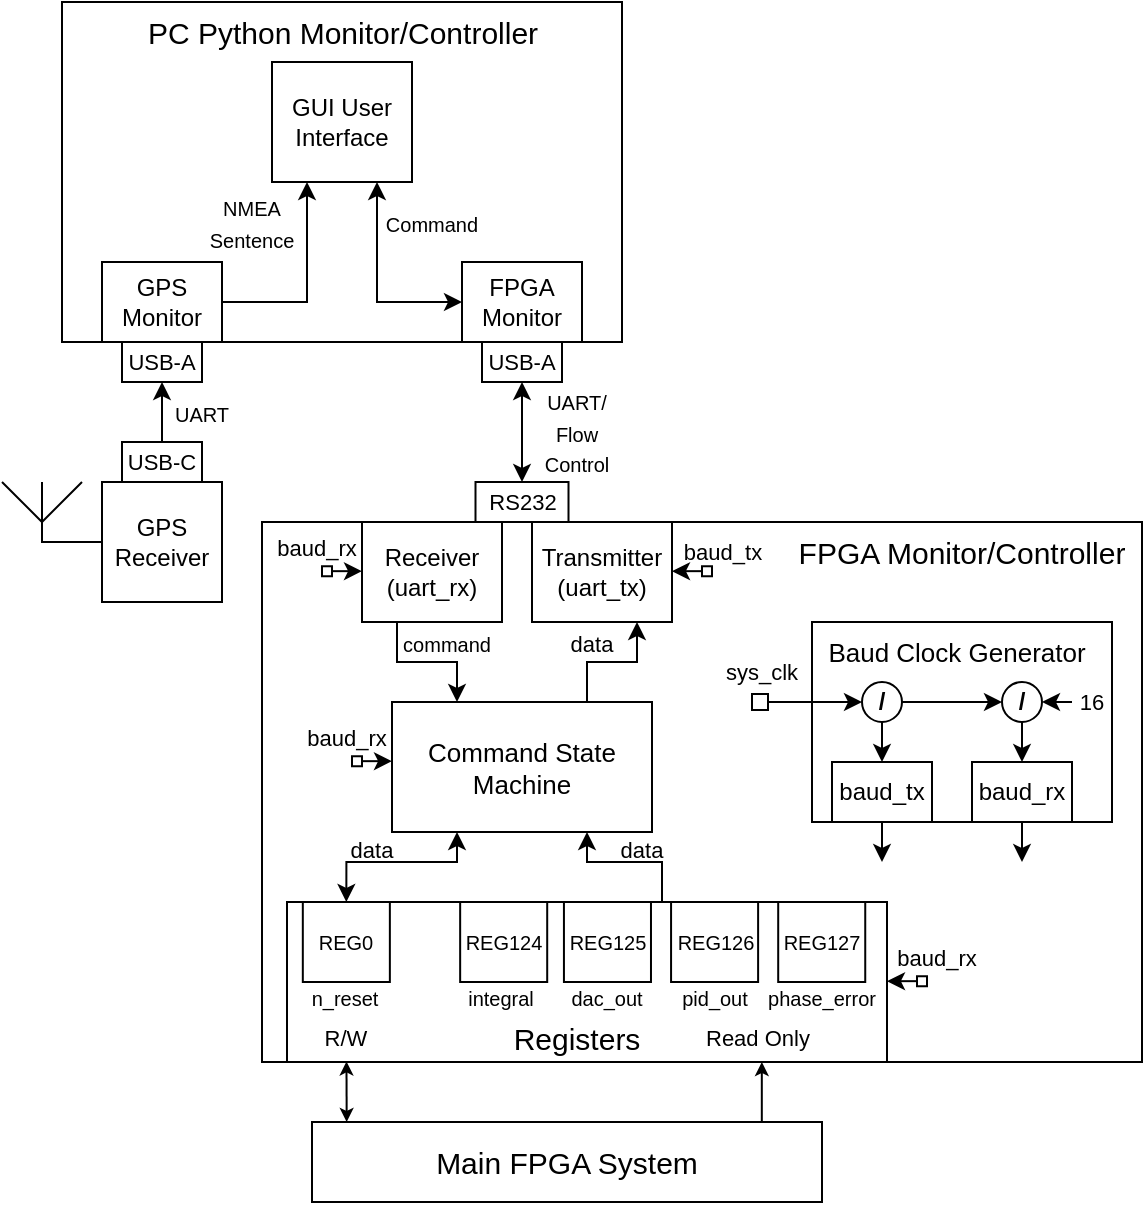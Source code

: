 <mxfile version="17.1.3" type="device"><diagram id="Q2xl_nMgKoWwQOcXoqwe" name="monitor-pc-fpga"><mxGraphModel dx="1022" dy="941" grid="1" gridSize="10" guides="1" tooltips="1" connect="1" arrows="1" fold="1" page="1" pageScale="1" pageWidth="850" pageHeight="1100" math="0" shadow="0"><root><mxCell id="0"/><mxCell id="1" parent="0"/><mxCell id="6ZrjvIvH9Wqm8X954624-13" style="edgeStyle=none;rounded=0;orthogonalLoop=1;jettySize=auto;html=1;fontSize=15;exitX=0.5;exitY=0;exitDx=0;exitDy=0;entryX=0.5;entryY=1;entryDx=0;entryDy=0;" edge="1" parent="1" source="6ZrjvIvH9Wqm8X954624-52" target="6ZrjvIvH9Wqm8X954624-51"><mxGeometry relative="1" as="geometry"><mxPoint x="180" y="240" as="sourcePoint"/><mxPoint x="210" y="270" as="targetPoint"/></mxGeometry></mxCell><mxCell id="6ZrjvIvH9Wqm8X954624-15" value="&lt;font style=&quot;font-size: 10px&quot;&gt;UART&lt;/font&gt;" style="text;html=1;strokeColor=none;fillColor=none;align=center;verticalAlign=middle;whiteSpace=wrap;rounded=0;fontSize=13;" vertex="1" parent="1"><mxGeometry x="110" y="240" width="40" height="10" as="geometry"/></mxCell><mxCell id="6ZrjvIvH9Wqm8X954624-26" value="&lt;font style=&quot;font-size: 15px&quot;&gt;&lt;br&gt;&lt;br&gt;&lt;br&gt;&lt;br&gt;&lt;br&gt;&lt;/font&gt;" style="rounded=0;whiteSpace=wrap;html=1;fontSize=10;" vertex="1" parent="1"><mxGeometry x="160" y="300" width="440" height="270" as="geometry"/></mxCell><mxCell id="6ZrjvIvH9Wqm8X954624-46" value="FPGA Monitor/Controller" style="text;html=1;strokeColor=none;fillColor=none;align=center;verticalAlign=middle;whiteSpace=wrap;rounded=0;fontSize=15;" vertex="1" parent="1"><mxGeometry x="420" y="300" width="180" height="30" as="geometry"/></mxCell><mxCell id="6ZrjvIvH9Wqm8X954624-48" value="" style="group" vertex="1" connectable="0" parent="1"><mxGeometry x="162.5" y="490" width="310" height="80" as="geometry"/></mxCell><mxCell id="6ZrjvIvH9Wqm8X954624-42" value="" style="rounded=0;whiteSpace=wrap;html=1;fontSize=13;" vertex="1" parent="6ZrjvIvH9Wqm8X954624-48"><mxGeometry x="10.0" width="300" height="80" as="geometry"/></mxCell><mxCell id="6ZrjvIvH9Wqm8X954624-29" value="REG127" style="rounded=0;whiteSpace=wrap;html=1;fontSize=10;" vertex="1" parent="6ZrjvIvH9Wqm8X954624-48"><mxGeometry x="255.599" width="43.521" height="40" as="geometry"/></mxCell><mxCell id="6ZrjvIvH9Wqm8X954624-31" value="REG126" style="rounded=0;whiteSpace=wrap;html=1;fontSize=10;" vertex="1" parent="6ZrjvIvH9Wqm8X954624-48"><mxGeometry x="202.036" width="43.521" height="40" as="geometry"/></mxCell><mxCell id="6ZrjvIvH9Wqm8X954624-32" value="REG125" style="rounded=0;whiteSpace=wrap;html=1;fontSize=10;" vertex="1" parent="6ZrjvIvH9Wqm8X954624-48"><mxGeometry x="148.472" width="43.521" height="40" as="geometry"/></mxCell><mxCell id="6ZrjvIvH9Wqm8X954624-33" value="REG124" style="rounded=0;whiteSpace=wrap;html=1;fontSize=10;" vertex="1" parent="6ZrjvIvH9Wqm8X954624-48"><mxGeometry x="96.582" width="43.521" height="40" as="geometry"/></mxCell><mxCell id="6ZrjvIvH9Wqm8X954624-34" value="&lt;font style=&quot;font-size: 10px;&quot;&gt;REG0&lt;/font&gt;" style="rounded=0;whiteSpace=wrap;html=1;fontSize=10;" vertex="1" parent="6ZrjvIvH9Wqm8X954624-48"><mxGeometry x="17.91" width="43.521" height="40" as="geometry"/></mxCell><mxCell id="6ZrjvIvH9Wqm8X954624-36" value="&lt;font style=&quot;font-size: 10px;&quot;&gt;n_reset&lt;/font&gt;" style="text;html=1;strokeColor=none;fillColor=none;align=center;verticalAlign=middle;whiteSpace=wrap;rounded=0;fontSize=10;" vertex="1" parent="6ZrjvIvH9Wqm8X954624-48"><mxGeometry x="22.932" y="40" width="33.477" height="16" as="geometry"/></mxCell><mxCell id="6ZrjvIvH9Wqm8X954624-37" value="&lt;font style=&quot;font-size: 10px;&quot;&gt;phase_error&lt;/font&gt;" style="text;html=1;strokeColor=none;fillColor=none;align=center;verticalAlign=middle;whiteSpace=wrap;rounded=0;fontSize=10;" vertex="1" parent="6ZrjvIvH9Wqm8X954624-48"><mxGeometry x="250.578" y="40" width="53.564" height="16" as="geometry"/></mxCell><mxCell id="6ZrjvIvH9Wqm8X954624-38" value="&lt;span style=&quot;font-size: 10px;&quot;&gt;pid_out&lt;/span&gt;" style="text;html=1;strokeColor=none;fillColor=none;align=center;verticalAlign=middle;whiteSpace=wrap;rounded=0;fontSize=10;" vertex="1" parent="6ZrjvIvH9Wqm8X954624-48"><mxGeometry x="207.057" y="40" width="33.477" height="16" as="geometry"/></mxCell><mxCell id="6ZrjvIvH9Wqm8X954624-39" value="&lt;span style=&quot;font-size: 10px;&quot;&gt;dac_out&lt;/span&gt;" style="text;html=1;strokeColor=none;fillColor=none;align=center;verticalAlign=middle;whiteSpace=wrap;rounded=0;fontSize=10;" vertex="1" parent="6ZrjvIvH9Wqm8X954624-48"><mxGeometry x="152.657" y="40" width="35.151" height="16" as="geometry"/></mxCell><mxCell id="6ZrjvIvH9Wqm8X954624-40" value="&lt;span style=&quot;font-size: 10px;&quot;&gt;integral&lt;/span&gt;" style="text;html=1;strokeColor=none;fillColor=none;align=center;verticalAlign=middle;whiteSpace=wrap;rounded=0;fontSize=10;" vertex="1" parent="6ZrjvIvH9Wqm8X954624-48"><mxGeometry x="99.093" y="40" width="35.151" height="16" as="geometry"/></mxCell><mxCell id="6ZrjvIvH9Wqm8X954624-41" value="" style="shape=image;html=1;verticalAlign=top;verticalLabelPosition=bottom;labelBackgroundColor=#ffffff;imageAspect=0;aspect=fixed;image=https://cdn4.iconfinder.com/data/icons/essential-app-1/16/dot-more-menu-hide-128.png;fontSize=13;" vertex="1" parent="6ZrjvIvH9Wqm8X954624-48"><mxGeometry x="69.8" y="8.4" width="16.042" height="16.042" as="geometry"/></mxCell><mxCell id="6ZrjvIvH9Wqm8X954624-43" value="Read Only" style="text;html=1;strokeColor=none;fillColor=none;align=center;verticalAlign=middle;whiteSpace=wrap;rounded=0;fontSize=11;" vertex="1" parent="6ZrjvIvH9Wqm8X954624-48"><mxGeometry x="218.942" y="60" width="54.401" height="16" as="geometry"/></mxCell><mxCell id="6ZrjvIvH9Wqm8X954624-44" value="R/W" style="text;html=1;strokeColor=none;fillColor=none;align=center;verticalAlign=middle;whiteSpace=wrap;rounded=0;fontSize=11;" vertex="1" parent="6ZrjvIvH9Wqm8X954624-48"><mxGeometry x="12.474" y="60" width="54.401" height="16" as="geometry"/></mxCell><mxCell id="6ZrjvIvH9Wqm8X954624-45" value="&lt;font style=&quot;font-size: 15px&quot;&gt;Registers&lt;/font&gt;" style="text;html=1;strokeColor=none;fillColor=none;align=center;verticalAlign=middle;whiteSpace=wrap;rounded=0;fontSize=13;" vertex="1" parent="6ZrjvIvH9Wqm8X954624-48"><mxGeometry x="127.716" y="56" width="54.568" height="24" as="geometry"/></mxCell><mxCell id="6ZrjvIvH9Wqm8X954624-49" value="" style="group" vertex="1" connectable="0" parent="1"><mxGeometry x="60" y="40" width="280" height="170" as="geometry"/></mxCell><mxCell id="6ZrjvIvH9Wqm8X954624-8" value="&lt;br&gt;&lt;br&gt;&lt;br&gt;&lt;br&gt;&lt;br&gt;&lt;br&gt;&lt;br&gt;&lt;br&gt;&lt;br&gt;" style="rounded=0;whiteSpace=wrap;html=1;" vertex="1" parent="6ZrjvIvH9Wqm8X954624-49"><mxGeometry width="280" height="170" as="geometry"/></mxCell><mxCell id="6ZrjvIvH9Wqm8X954624-9" value="GUI User Interface" style="rounded=0;whiteSpace=wrap;html=1;" vertex="1" parent="6ZrjvIvH9Wqm8X954624-49"><mxGeometry x="105" y="30" width="70" height="60" as="geometry"/></mxCell><mxCell id="6ZrjvIvH9Wqm8X954624-19" style="edgeStyle=orthogonalEdgeStyle;rounded=0;orthogonalLoop=1;jettySize=auto;html=1;entryX=0.25;entryY=1;entryDx=0;entryDy=0;fontSize=10;exitX=1;exitY=0.5;exitDx=0;exitDy=0;" edge="1" parent="6ZrjvIvH9Wqm8X954624-49" source="6ZrjvIvH9Wqm8X954624-10" target="6ZrjvIvH9Wqm8X954624-9"><mxGeometry relative="1" as="geometry"><Array as="points"/></mxGeometry></mxCell><mxCell id="6ZrjvIvH9Wqm8X954624-10" value="GPS Monitor" style="rounded=0;whiteSpace=wrap;html=1;" vertex="1" parent="6ZrjvIvH9Wqm8X954624-49"><mxGeometry x="20" y="130" width="60" height="40" as="geometry"/></mxCell><mxCell id="6ZrjvIvH9Wqm8X954624-11" value="FPGA Monitor" style="rounded=0;whiteSpace=wrap;html=1;" vertex="1" parent="6ZrjvIvH9Wqm8X954624-49"><mxGeometry x="200" y="130" width="60" height="40" as="geometry"/></mxCell><mxCell id="6ZrjvIvH9Wqm8X954624-21" style="edgeStyle=orthogonalEdgeStyle;rounded=0;orthogonalLoop=1;jettySize=auto;html=1;exitX=0.75;exitY=1;exitDx=0;exitDy=0;entryX=0;entryY=0.5;entryDx=0;entryDy=0;fontSize=10;startArrow=classic;startFill=1;" edge="1" parent="6ZrjvIvH9Wqm8X954624-49" source="6ZrjvIvH9Wqm8X954624-9" target="6ZrjvIvH9Wqm8X954624-11"><mxGeometry relative="1" as="geometry"><Array as="points"><mxPoint x="158" y="150"/></Array></mxGeometry></mxCell><mxCell id="6ZrjvIvH9Wqm8X954624-20" value="&lt;font style=&quot;font-size: 10px&quot;&gt;NMEA &lt;br&gt;Sentence&lt;/font&gt;" style="text;html=1;strokeColor=none;fillColor=none;align=center;verticalAlign=middle;whiteSpace=wrap;rounded=0;fontSize=13;" vertex="1" parent="6ZrjvIvH9Wqm8X954624-49"><mxGeometry x="80" y="100" width="30" height="20" as="geometry"/></mxCell><mxCell id="6ZrjvIvH9Wqm8X954624-23" value="&lt;span style=&quot;font-size: 10px&quot;&gt;Command&lt;/span&gt;" style="text;html=1;strokeColor=none;fillColor=none;align=center;verticalAlign=middle;whiteSpace=wrap;rounded=0;fontSize=13;" vertex="1" parent="6ZrjvIvH9Wqm8X954624-49"><mxGeometry x="160" y="100" width="50" height="20" as="geometry"/></mxCell><mxCell id="6ZrjvIvH9Wqm8X954624-47" value="PC Python Monitor/Controller" style="text;html=1;strokeColor=none;fillColor=none;align=center;verticalAlign=middle;whiteSpace=wrap;rounded=0;fontSize=15;" vertex="1" parent="6ZrjvIvH9Wqm8X954624-49"><mxGeometry x="31.25" width="218.75" height="30" as="geometry"/></mxCell><mxCell id="6ZrjvIvH9Wqm8X954624-51" value="&lt;font style=&quot;font-size: 11px&quot;&gt;USB-A&lt;/font&gt;" style="rounded=0;whiteSpace=wrap;html=1;fontSize=9;" vertex="1" parent="1"><mxGeometry x="90" y="210" width="40" height="20" as="geometry"/></mxCell><mxCell id="6ZrjvIvH9Wqm8X954624-53" value="" style="group" vertex="1" connectable="0" parent="1"><mxGeometry x="50" y="260" width="90" height="80" as="geometry"/></mxCell><mxCell id="6ZrjvIvH9Wqm8X954624-52" value="&lt;font style=&quot;font-size: 11px&quot;&gt;USB-C&lt;/font&gt;" style="rounded=0;whiteSpace=wrap;html=1;fontSize=9;" vertex="1" parent="6ZrjvIvH9Wqm8X954624-53"><mxGeometry x="40" width="40" height="20" as="geometry"/></mxCell><mxCell id="6ZrjvIvH9Wqm8X954624-1" value="GPS Receiver" style="rounded=0;whiteSpace=wrap;html=1;" vertex="1" parent="6ZrjvIvH9Wqm8X954624-53"><mxGeometry x="30" y="20" width="60" height="60" as="geometry"/></mxCell><mxCell id="6ZrjvIvH9Wqm8X954624-24" value="" style="endArrow=none;html=1;rounded=0;fontSize=10;entryX=0;entryY=0.5;entryDx=0;entryDy=0;" edge="1" parent="6ZrjvIvH9Wqm8X954624-53" target="6ZrjvIvH9Wqm8X954624-1"><mxGeometry width="50" height="50" relative="1" as="geometry"><mxPoint y="20" as="sourcePoint"/><mxPoint x="10" y="50" as="targetPoint"/><Array as="points"><mxPoint y="50"/></Array></mxGeometry></mxCell><mxCell id="6ZrjvIvH9Wqm8X954624-25" value="" style="endArrow=none;html=1;rounded=0;fontSize=10;" edge="1" parent="6ZrjvIvH9Wqm8X954624-53"><mxGeometry width="50" height="50" relative="1" as="geometry"><mxPoint x="-20" y="20" as="sourcePoint"/><mxPoint x="20" y="20" as="targetPoint"/><Array as="points"><mxPoint y="40"/></Array></mxGeometry></mxCell><mxCell id="6ZrjvIvH9Wqm8X954624-54" value="&lt;font style=&quot;font-size: 11px&quot;&gt;USB-A&lt;/font&gt;" style="rounded=0;whiteSpace=wrap;html=1;fontSize=9;" vertex="1" parent="1"><mxGeometry x="270" y="210" width="40" height="20" as="geometry"/></mxCell><mxCell id="6ZrjvIvH9Wqm8X954624-58" style="edgeStyle=orthogonalEdgeStyle;rounded=0;orthogonalLoop=1;jettySize=auto;html=1;exitX=0.5;exitY=0;exitDx=0;exitDy=0;entryX=0.5;entryY=1;entryDx=0;entryDy=0;fontSize=11;startArrow=classic;startFill=1;" edge="1" parent="1" source="6ZrjvIvH9Wqm8X954624-55" target="6ZrjvIvH9Wqm8X954624-54"><mxGeometry relative="1" as="geometry"/></mxCell><mxCell id="6ZrjvIvH9Wqm8X954624-55" value="&lt;font style=&quot;font-size: 11px&quot;&gt;RS232&lt;/font&gt;" style="rounded=0;whiteSpace=wrap;html=1;fontSize=9;rotation=0;" vertex="1" parent="1"><mxGeometry x="266.75" y="280" width="46.5" height="20" as="geometry"/></mxCell><mxCell id="6ZrjvIvH9Wqm8X954624-89" style="edgeStyle=orthogonalEdgeStyle;rounded=0;orthogonalLoop=1;jettySize=auto;html=1;exitX=0.75;exitY=1;exitDx=0;exitDy=0;entryX=0.75;entryY=0;entryDx=0;entryDy=0;fontSize=13;startArrow=classic;startFill=1;endArrow=none;endFill=0;" edge="1" parent="1" source="6ZrjvIvH9Wqm8X954624-56" target="6ZrjvIvH9Wqm8X954624-74"><mxGeometry relative="1" as="geometry"/></mxCell><mxCell id="6ZrjvIvH9Wqm8X954624-56" value="&lt;font style=&quot;font-size: 12px&quot;&gt;Transmitter (uart_tx)&lt;/font&gt;" style="rounded=0;whiteSpace=wrap;html=1;fontSize=11;" vertex="1" parent="1"><mxGeometry x="295" y="300" width="70" height="50" as="geometry"/></mxCell><mxCell id="6ZrjvIvH9Wqm8X954624-57" value="&lt;font style=&quot;font-size: 10px&quot;&gt;UART/&lt;br&gt;Flow Control&lt;/font&gt;" style="text;html=1;strokeColor=none;fillColor=none;align=center;verticalAlign=middle;whiteSpace=wrap;rounded=0;fontSize=13;" vertex="1" parent="1"><mxGeometry x="295" y="240" width="45" height="30" as="geometry"/></mxCell><mxCell id="6ZrjvIvH9Wqm8X954624-59" value="Receiver (uart_rx)" style="rounded=0;whiteSpace=wrap;html=1;fontSize=12;" vertex="1" parent="1"><mxGeometry x="210" y="300" width="70" height="50" as="geometry"/></mxCell><mxCell id="6ZrjvIvH9Wqm8X954624-88" style="edgeStyle=orthogonalEdgeStyle;rounded=0;orthogonalLoop=1;jettySize=auto;html=1;exitX=0.25;exitY=0;exitDx=0;exitDy=0;entryX=0.25;entryY=1;entryDx=0;entryDy=0;fontSize=13;startArrow=classic;startFill=1;endArrow=none;endFill=0;" edge="1" parent="1" source="6ZrjvIvH9Wqm8X954624-74" target="6ZrjvIvH9Wqm8X954624-59"><mxGeometry relative="1" as="geometry"/></mxCell><mxCell id="6ZrjvIvH9Wqm8X954624-90" style="edgeStyle=orthogonalEdgeStyle;rounded=0;orthogonalLoop=1;jettySize=auto;html=1;exitX=0.25;exitY=1;exitDx=0;exitDy=0;entryX=0.5;entryY=0;entryDx=0;entryDy=0;fontSize=13;startArrow=classic;startFill=1;endArrow=classic;endFill=1;" edge="1" parent="1" source="6ZrjvIvH9Wqm8X954624-74" target="6ZrjvIvH9Wqm8X954624-34"><mxGeometry relative="1" as="geometry"><Array as="points"><mxPoint x="258" y="470"/><mxPoint x="202" y="470"/></Array></mxGeometry></mxCell><mxCell id="6ZrjvIvH9Wqm8X954624-74" value="&lt;font style=&quot;font-size: 13px&quot;&gt;Command State Machine&lt;/font&gt;" style="rounded=0;whiteSpace=wrap;html=1;fontSize=12;" vertex="1" parent="1"><mxGeometry x="225" y="390" width="130" height="65" as="geometry"/></mxCell><mxCell id="6ZrjvIvH9Wqm8X954624-87" value="" style="group" vertex="1" connectable="0" parent="1"><mxGeometry x="395" y="350" width="190" height="100" as="geometry"/></mxCell><mxCell id="6ZrjvIvH9Wqm8X954624-63" value="" style="rounded=0;whiteSpace=wrap;html=1;fontSize=9;" vertex="1" parent="6ZrjvIvH9Wqm8X954624-87"><mxGeometry x="40" width="150" height="100" as="geometry"/></mxCell><mxCell id="6ZrjvIvH9Wqm8X954624-60" value="baud_rx" style="rounded=0;whiteSpace=wrap;html=1;fontSize=12;" vertex="1" parent="6ZrjvIvH9Wqm8X954624-87"><mxGeometry x="120" y="70" width="50" height="30" as="geometry"/></mxCell><mxCell id="6ZrjvIvH9Wqm8X954624-65" value="&lt;font style=&quot;font-size: 13px&quot;&gt;Baud Clock Generator&lt;/font&gt;" style="text;html=1;strokeColor=none;fillColor=none;align=center;verticalAlign=middle;whiteSpace=wrap;rounded=0;fontSize=9;" vertex="1" parent="6ZrjvIvH9Wqm8X954624-87"><mxGeometry x="40" width="145" height="30" as="geometry"/></mxCell><mxCell id="6ZrjvIvH9Wqm8X954624-75" value="baud_tx" style="rounded=0;whiteSpace=wrap;html=1;fontSize=12;" vertex="1" parent="6ZrjvIvH9Wqm8X954624-87"><mxGeometry x="50" y="70" width="50" height="30" as="geometry"/></mxCell><mxCell id="6ZrjvIvH9Wqm8X954624-80" style="edgeStyle=orthogonalEdgeStyle;rounded=0;orthogonalLoop=1;jettySize=auto;html=1;exitX=0;exitY=0.5;exitDx=0;exitDy=0;fontSize=12;startArrow=classic;startFill=1;endArrow=box;endFill=0;" edge="1" parent="6ZrjvIvH9Wqm8X954624-87" source="6ZrjvIvH9Wqm8X954624-76"><mxGeometry relative="1" as="geometry"><mxPoint x="10" y="40" as="targetPoint"/></mxGeometry></mxCell><mxCell id="6ZrjvIvH9Wqm8X954624-83" style="edgeStyle=orthogonalEdgeStyle;rounded=0;orthogonalLoop=1;jettySize=auto;html=1;exitX=0.5;exitY=1;exitDx=0;exitDy=0;entryX=0.5;entryY=0;entryDx=0;entryDy=0;fontSize=11;startArrow=none;startFill=0;endArrow=classic;endFill=1;" edge="1" parent="6ZrjvIvH9Wqm8X954624-87" source="6ZrjvIvH9Wqm8X954624-76" target="6ZrjvIvH9Wqm8X954624-75"><mxGeometry relative="1" as="geometry"/></mxCell><mxCell id="6ZrjvIvH9Wqm8X954624-76" value="&lt;b&gt;/&lt;/b&gt;" style="ellipse;whiteSpace=wrap;html=1;aspect=fixed;fontSize=12;" vertex="1" parent="6ZrjvIvH9Wqm8X954624-87"><mxGeometry x="65" y="30" width="20" height="20" as="geometry"/></mxCell><mxCell id="6ZrjvIvH9Wqm8X954624-84" style="edgeStyle=orthogonalEdgeStyle;rounded=0;orthogonalLoop=1;jettySize=auto;html=1;exitX=0.5;exitY=1;exitDx=0;exitDy=0;entryX=0.5;entryY=0;entryDx=0;entryDy=0;fontSize=11;startArrow=none;startFill=0;endArrow=classic;endFill=1;" edge="1" parent="6ZrjvIvH9Wqm8X954624-87" source="6ZrjvIvH9Wqm8X954624-77" target="6ZrjvIvH9Wqm8X954624-60"><mxGeometry relative="1" as="geometry"/></mxCell><mxCell id="6ZrjvIvH9Wqm8X954624-85" style="edgeStyle=orthogonalEdgeStyle;rounded=0;orthogonalLoop=1;jettySize=auto;html=1;exitX=1;exitY=0.5;exitDx=0;exitDy=0;fontSize=11;startArrow=classic;startFill=1;endArrow=none;endFill=0;" edge="1" parent="6ZrjvIvH9Wqm8X954624-87" source="6ZrjvIvH9Wqm8X954624-77"><mxGeometry relative="1" as="geometry"><mxPoint x="170" y="40" as="targetPoint"/></mxGeometry></mxCell><mxCell id="6ZrjvIvH9Wqm8X954624-77" value="&lt;b&gt;/&lt;/b&gt;" style="ellipse;whiteSpace=wrap;html=1;aspect=fixed;fontSize=12;" vertex="1" parent="6ZrjvIvH9Wqm8X954624-87"><mxGeometry x="135" y="30" width="20" height="20" as="geometry"/></mxCell><mxCell id="6ZrjvIvH9Wqm8X954624-82" style="edgeStyle=orthogonalEdgeStyle;rounded=0;orthogonalLoop=1;jettySize=auto;html=1;exitX=1;exitY=0.5;exitDx=0;exitDy=0;entryX=0;entryY=0.5;entryDx=0;entryDy=0;fontSize=11;startArrow=none;startFill=0;endArrow=classic;endFill=1;" edge="1" parent="6ZrjvIvH9Wqm8X954624-87" source="6ZrjvIvH9Wqm8X954624-76" target="6ZrjvIvH9Wqm8X954624-77"><mxGeometry relative="1" as="geometry"/></mxCell><mxCell id="6ZrjvIvH9Wqm8X954624-81" value="&lt;font style=&quot;font-size: 11px&quot;&gt;sys_clk&lt;/font&gt;" style="text;html=1;strokeColor=none;fillColor=none;align=center;verticalAlign=middle;whiteSpace=wrap;rounded=0;fontSize=12;" vertex="1" parent="6ZrjvIvH9Wqm8X954624-87"><mxGeometry y="10" width="30" height="30" as="geometry"/></mxCell><mxCell id="6ZrjvIvH9Wqm8X954624-86" value="16" style="text;html=1;strokeColor=none;fillColor=none;align=center;verticalAlign=middle;whiteSpace=wrap;rounded=0;fontSize=11;" vertex="1" parent="6ZrjvIvH9Wqm8X954624-87"><mxGeometry x="170" y="30" width="20" height="20" as="geometry"/></mxCell><mxCell id="6ZrjvIvH9Wqm8X954624-92" style="edgeStyle=orthogonalEdgeStyle;rounded=0;orthogonalLoop=1;jettySize=auto;html=1;entryX=0.75;entryY=1;entryDx=0;entryDy=0;fontSize=13;startArrow=none;startFill=0;endArrow=classic;endFill=1;" edge="1" parent="1" target="6ZrjvIvH9Wqm8X954624-74"><mxGeometry relative="1" as="geometry"><mxPoint x="361" y="490" as="sourcePoint"/><Array as="points"><mxPoint x="360" y="490"/><mxPoint x="360" y="470"/><mxPoint x="323" y="470"/></Array></mxGeometry></mxCell><mxCell id="6ZrjvIvH9Wqm8X954624-93" value="&lt;font style=&quot;font-size: 11px&quot;&gt;data&lt;/font&gt;" style="text;html=1;strokeColor=none;fillColor=none;align=center;verticalAlign=middle;whiteSpace=wrap;rounded=0;fontSize=13;" vertex="1" parent="1"><mxGeometry x="205" y="455" width="20" height="15" as="geometry"/></mxCell><mxCell id="6ZrjvIvH9Wqm8X954624-95" value="&lt;font style=&quot;font-size: 11px&quot;&gt;data&lt;/font&gt;" style="text;html=1;strokeColor=none;fillColor=none;align=center;verticalAlign=middle;whiteSpace=wrap;rounded=0;fontSize=13;" vertex="1" parent="1"><mxGeometry x="340" y="455" width="20" height="15" as="geometry"/></mxCell><mxCell id="6ZrjvIvH9Wqm8X954624-97" value="&lt;font style=&quot;font-size: 11px&quot;&gt;data&lt;/font&gt;" style="text;html=1;strokeColor=none;fillColor=none;align=center;verticalAlign=middle;whiteSpace=wrap;rounded=0;fontSize=13;" vertex="1" parent="1"><mxGeometry x="310" y="350" width="30" height="20" as="geometry"/></mxCell><mxCell id="6ZrjvIvH9Wqm8X954624-99" value="&lt;font style=&quot;font-size: 10px&quot;&gt;command&lt;/font&gt;" style="text;html=1;strokeColor=none;fillColor=none;align=center;verticalAlign=middle;whiteSpace=wrap;rounded=0;fontSize=13;" vertex="1" parent="1"><mxGeometry x="235" y="350" width="35" height="20" as="geometry"/></mxCell><mxCell id="6ZrjvIvH9Wqm8X954624-100" style="edgeStyle=orthogonalEdgeStyle;rounded=0;orthogonalLoop=1;jettySize=auto;html=1;exitX=0.5;exitY=1;exitDx=0;exitDy=0;fontSize=10;startArrow=none;startFill=0;endArrow=classic;endFill=1;" edge="1" parent="1" source="6ZrjvIvH9Wqm8X954624-75"><mxGeometry relative="1" as="geometry"><mxPoint x="470" y="470" as="targetPoint"/><Array as="points"><mxPoint x="470" y="470"/></Array></mxGeometry></mxCell><mxCell id="6ZrjvIvH9Wqm8X954624-104" style="edgeStyle=orthogonalEdgeStyle;rounded=0;orthogonalLoop=1;jettySize=auto;html=1;exitX=0.5;exitY=1;exitDx=0;exitDy=0;fontSize=10;startArrow=none;startFill=0;endArrow=classic;endFill=1;startSize=3;" edge="1" parent="1" source="6ZrjvIvH9Wqm8X954624-60"><mxGeometry relative="1" as="geometry"><mxPoint x="540" y="470" as="targetPoint"/><Array as="points"><mxPoint x="540" y="460"/><mxPoint x="540" y="460"/></Array></mxGeometry></mxCell><mxCell id="6ZrjvIvH9Wqm8X954624-105" value="" style="endArrow=classic;html=1;rounded=0;fontSize=10;startSize=3;startArrow=box;startFill=0;" edge="1" parent="1"><mxGeometry width="50" height="50" relative="1" as="geometry"><mxPoint x="190" y="324.58" as="sourcePoint"/><mxPoint x="210" y="324.58" as="targetPoint"/></mxGeometry></mxCell><mxCell id="6ZrjvIvH9Wqm8X954624-106" value="&lt;font style=&quot;font-size: 11px&quot;&gt;baud_rx&lt;/font&gt;" style="text;html=1;strokeColor=none;fillColor=none;align=center;verticalAlign=middle;whiteSpace=wrap;rounded=0;fontSize=10;" vertex="1" parent="1"><mxGeometry x="170" y="305" width="35" height="15" as="geometry"/></mxCell><mxCell id="6ZrjvIvH9Wqm8X954624-107" value="" style="endArrow=classic;html=1;rounded=0;fontSize=10;startSize=3;startArrow=box;startFill=0;" edge="1" parent="1"><mxGeometry width="50" height="50" relative="1" as="geometry"><mxPoint x="385" y="324.58" as="sourcePoint"/><mxPoint x="365" y="324.58" as="targetPoint"/></mxGeometry></mxCell><mxCell id="6ZrjvIvH9Wqm8X954624-108" value="&lt;font style=&quot;font-size: 11px&quot;&gt;baud_tx&lt;/font&gt;" style="text;html=1;strokeColor=none;fillColor=none;align=center;verticalAlign=middle;whiteSpace=wrap;rounded=0;fontSize=10;" vertex="1" parent="1"><mxGeometry x="372.5" y="307.5" width="35" height="15" as="geometry"/></mxCell><mxCell id="6ZrjvIvH9Wqm8X954624-109" value="" style="endArrow=classic;html=1;rounded=0;fontSize=10;startSize=3;startArrow=box;startFill=0;" edge="1" parent="1"><mxGeometry width="50" height="50" relative="1" as="geometry"><mxPoint x="205" y="419.58" as="sourcePoint"/><mxPoint x="225" y="419.58" as="targetPoint"/></mxGeometry></mxCell><mxCell id="6ZrjvIvH9Wqm8X954624-110" value="&lt;font style=&quot;font-size: 11px&quot;&gt;baud_rx&lt;/font&gt;" style="text;html=1;strokeColor=none;fillColor=none;align=center;verticalAlign=middle;whiteSpace=wrap;rounded=0;fontSize=10;" vertex="1" parent="1"><mxGeometry x="185" y="400" width="35" height="15" as="geometry"/></mxCell><mxCell id="6ZrjvIvH9Wqm8X954624-111" value="" style="endArrow=classic;html=1;rounded=0;fontSize=10;startSize=3;startArrow=box;startFill=0;" edge="1" parent="1"><mxGeometry width="50" height="50" relative="1" as="geometry"><mxPoint x="492.5" y="529.58" as="sourcePoint"/><mxPoint x="472.5" y="529.58" as="targetPoint"/></mxGeometry></mxCell><mxCell id="6ZrjvIvH9Wqm8X954624-112" value="&lt;font style=&quot;font-size: 11px&quot;&gt;baud_rx&lt;/font&gt;" style="text;html=1;strokeColor=none;fillColor=none;align=center;verticalAlign=middle;whiteSpace=wrap;rounded=0;fontSize=10;" vertex="1" parent="1"><mxGeometry x="480" y="510" width="35" height="15" as="geometry"/></mxCell><mxCell id="6ZrjvIvH9Wqm8X954624-119" value="&lt;font style=&quot;font-size: 15px&quot;&gt;Main FPGA System&lt;/font&gt;" style="rounded=0;whiteSpace=wrap;html=1;fontSize=9;" vertex="1" parent="1"><mxGeometry x="185" y="600" width="255" height="40" as="geometry"/></mxCell><mxCell id="6ZrjvIvH9Wqm8X954624-129" value="" style="endArrow=classic;startArrow=classic;html=1;rounded=0;fontSize=15;startSize=4;endSize=4;entryX=0.096;entryY=0.999;entryDx=0;entryDy=0;entryPerimeter=0;exitX=0.068;exitY=0;exitDx=0;exitDy=0;exitPerimeter=0;" edge="1" parent="1" source="6ZrjvIvH9Wqm8X954624-119" target="6ZrjvIvH9Wqm8X954624-26"><mxGeometry width="50" height="50" relative="1" as="geometry"><mxPoint x="380" y="380" as="sourcePoint"/><mxPoint x="430" y="330" as="targetPoint"/></mxGeometry></mxCell><mxCell id="6ZrjvIvH9Wqm8X954624-130" value="" style="endArrow=classic;html=1;rounded=0;fontSize=15;startSize=4;endSize=4;entryX=0.568;entryY=1;entryDx=0;entryDy=0;entryPerimeter=0;exitX=0.882;exitY=0;exitDx=0;exitDy=0;exitPerimeter=0;" edge="1" parent="1" source="6ZrjvIvH9Wqm8X954624-119" target="6ZrjvIvH9Wqm8X954624-26"><mxGeometry width="50" height="50" relative="1" as="geometry"><mxPoint x="410" y="590" as="sourcePoint"/><mxPoint x="430" y="330" as="targetPoint"/></mxGeometry></mxCell></root></mxGraphModel></diagram></mxfile>
